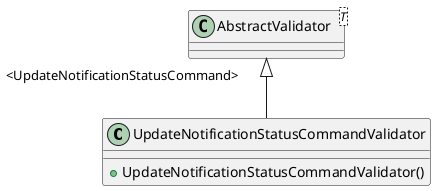 @startuml
class UpdateNotificationStatusCommandValidator {
    + UpdateNotificationStatusCommandValidator()
}
class "AbstractValidator"<T> {
}
"AbstractValidator" "<UpdateNotificationStatusCommand>" <|-- UpdateNotificationStatusCommandValidator
@enduml
